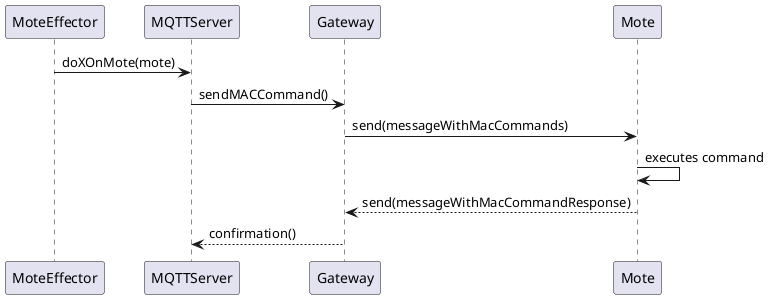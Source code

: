 @startuml
MoteEffector -> MQTTServer : doXOnMote(mote)
MQTTServer -> Gateway : sendMACCommand()
Gateway -> Mote : send(messageWithMacCommands)
Mote -> Mote : executes command
Mote --> Gateway : send(messageWithMacCommandResponse)
Gateway --> MQTTServer : confirmation()

@enduml